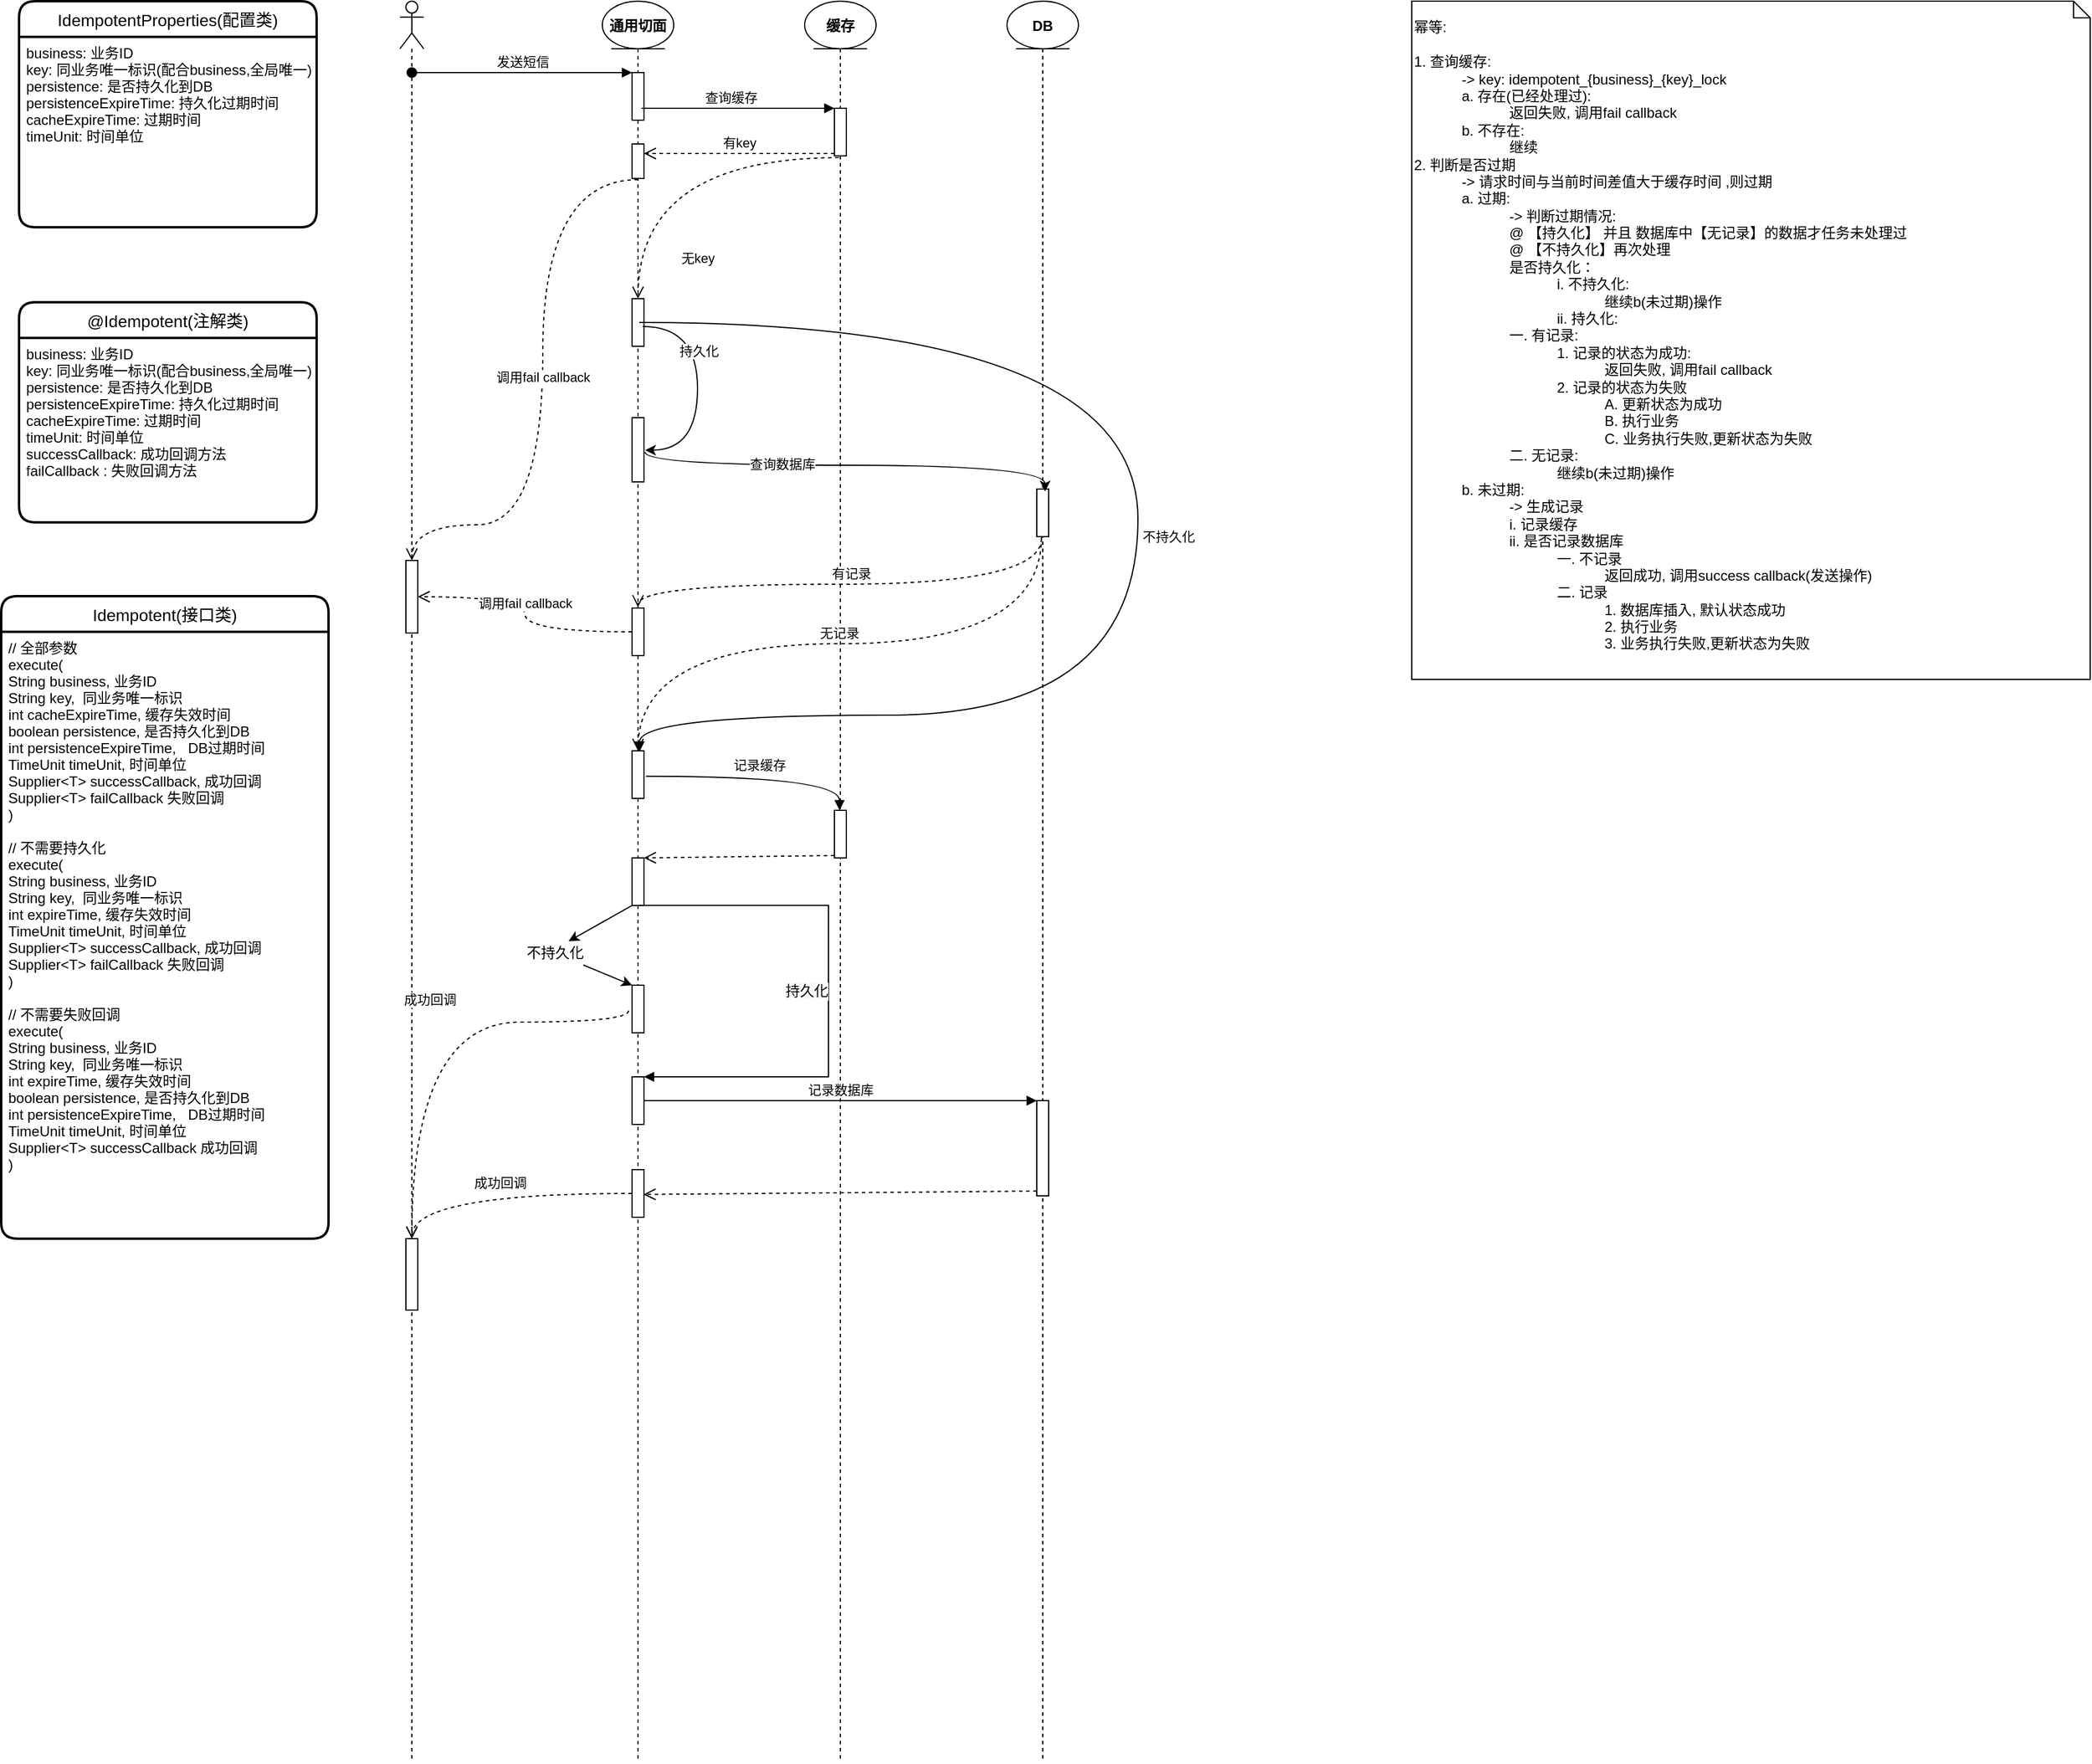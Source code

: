 <mxfile version="13.7.9" type="github">
  <diagram name="幂等" id="74e2e168-ea6b-b213-b513-2b3c1d86103e">
    <mxGraphModel dx="2062" dy="1123" grid="1" gridSize="10" guides="1" tooltips="1" connect="1" arrows="1" fold="1" page="1" pageScale="1" pageWidth="1100" pageHeight="850" background="#ffffff" math="0" shadow="0">
      <root>
        <mxCell id="0" />
        <mxCell id="1" parent="0" />
        <mxCell id="Dr7aWHiYQWJMJAfqMdh1-3" value="IdempotentProperties(配置类)" style="swimlane;childLayout=stackLayout;horizontal=1;startSize=30;horizontalStack=0;rounded=1;fontSize=14;fontStyle=0;strokeWidth=2;resizeParent=0;resizeLast=1;shadow=0;dashed=0;align=center;" parent="1" vertex="1">
          <mxGeometry x="40" y="80" width="250" height="190" as="geometry" />
        </mxCell>
        <mxCell id="Dr7aWHiYQWJMJAfqMdh1-4" value="business: 业务ID&#xa;key: 同业务唯一标识(配合business,全局唯一)&#xa;persistence: 是否持久化到DB&#xa;persistenceExpireTime: 持久化过期时间&#xa;cacheExpireTime: 过期时间&#xa;timeUnit: 时间单位&#xa;&#xa;" style="align=left;strokeColor=none;fillColor=none;spacingLeft=4;fontSize=12;verticalAlign=top;resizable=0;rotatable=0;part=1;" parent="Dr7aWHiYQWJMJAfqMdh1-3" vertex="1">
          <mxGeometry y="30" width="250" height="160" as="geometry" />
        </mxCell>
        <mxCell id="Dr7aWHiYQWJMJAfqMdh1-1" value="@Idempotent(注解类)" style="swimlane;childLayout=stackLayout;horizontal=1;startSize=30;horizontalStack=0;rounded=1;fontSize=14;fontStyle=0;strokeWidth=2;resizeParent=0;resizeLast=1;shadow=0;dashed=0;align=center;" parent="1" vertex="1">
          <mxGeometry x="40" y="333" width="250" height="185" as="geometry" />
        </mxCell>
        <mxCell id="Dr7aWHiYQWJMJAfqMdh1-2" value="business: 业务ID&#xa;key: 同业务唯一标识(配合business,全局唯一)&#xa;persistence: 是否持久化到DB&#xa;persistenceExpireTime: 持久化过期时间&#xa;cacheExpireTime: 过期时间&#xa;timeUnit: 时间单位&#xa;successCallback: 成功回调方法&#xa;failCallback : 失败回调方法&#xa;&#xa;&#xa;" style="align=left;strokeColor=none;fillColor=none;spacingLeft=4;fontSize=12;verticalAlign=top;resizable=0;rotatable=0;part=1;" parent="Dr7aWHiYQWJMJAfqMdh1-1" vertex="1">
          <mxGeometry y="30" width="250" height="155" as="geometry" />
        </mxCell>
        <mxCell id="N3oFsb0zca_vRXjRVCQ4-1" value="Idempotent(接口类)" style="swimlane;childLayout=stackLayout;horizontal=1;startSize=30;horizontalStack=0;rounded=1;fontSize=14;fontStyle=0;strokeWidth=2;resizeParent=0;resizeLast=1;shadow=0;dashed=0;align=center;" parent="1" vertex="1">
          <mxGeometry x="25" y="580" width="275" height="540" as="geometry" />
        </mxCell>
        <mxCell id="N3oFsb0zca_vRXjRVCQ4-2" value="// 全部参数&#xa;execute(&#xa;String business, 业务ID&#xa;String key,  同业务唯一标识&#xa;int cacheExpireTime, 缓存失效时间&#xa;boolean persistence, 是否持久化到DB&#xa;int persistenceExpireTime,   DB过期时间&#xa;TimeUnit timeUnit, 时间单位&#xa;Supplier&lt;T&gt; successCallback, 成功回调&#xa;Supplier&lt;T&gt; failCallback 失败回调&#xa;)&#xa;&#xa;// 不需要持久化&#xa;execute(&#xa;String business, 业务ID&#xa;String key,  同业务唯一标识&#xa;int expireTime, 缓存失效时间&#xa;TimeUnit timeUnit, 时间单位&#xa;Supplier&lt;T&gt; successCallback, 成功回调&#xa;Supplier&lt;T&gt; failCallback 失败回调&#xa;)&#xa;&#xa;// 不需要失败回调&#xa;execute(&#xa;String business, 业务ID&#xa;String key,  同业务唯一标识&#xa;int expireTime, 缓存失效时间&#xa;boolean persistence, 是否持久化到DB&#xa;int persistenceExpireTime,   DB过期时间&#xa;TimeUnit timeUnit, 时间单位&#xa;Supplier&lt;T&gt; successCallback 成功回调&#xa;)&#xa;" style="align=left;strokeColor=none;fillColor=none;spacingLeft=4;fontSize=12;verticalAlign=top;resizable=0;rotatable=0;part=1;" parent="N3oFsb0zca_vRXjRVCQ4-1" vertex="1">
          <mxGeometry y="30" width="275" height="510" as="geometry" />
        </mxCell>
        <mxCell id="N3oFsb0zca_vRXjRVCQ4-3" value="" style="shape=umlLifeline;participant=umlActor;perimeter=lifelinePerimeter;whiteSpace=wrap;html=1;container=1;collapsible=0;recursiveResize=0;verticalAlign=top;spacingTop=36;outlineConnect=0;" parent="1" vertex="1">
          <mxGeometry x="360" y="80" width="20" height="1480" as="geometry" />
        </mxCell>
        <mxCell id="N3oFsb0zca_vRXjRVCQ4-29" value="" style="html=1;points=[];perimeter=orthogonalPerimeter;" parent="N3oFsb0zca_vRXjRVCQ4-3" vertex="1">
          <mxGeometry x="5" y="470" width="10" height="61" as="geometry" />
        </mxCell>
        <mxCell id="N3oFsb0zca_vRXjRVCQ4-69" value="" style="html=1;points=[];perimeter=orthogonalPerimeter;" parent="N3oFsb0zca_vRXjRVCQ4-3" vertex="1">
          <mxGeometry x="5" y="1040" width="10" height="60" as="geometry" />
        </mxCell>
        <mxCell id="N3oFsb0zca_vRXjRVCQ4-7" value="" style="shape=umlLifeline;participant=umlEntity;perimeter=lifelinePerimeter;whiteSpace=wrap;html=1;container=1;collapsible=0;recursiveResize=0;verticalAlign=top;spacingTop=36;outlineConnect=0;" parent="1" vertex="1">
          <mxGeometry x="530" y="80" width="60" height="1480" as="geometry" />
        </mxCell>
        <mxCell id="N3oFsb0zca_vRXjRVCQ4-12" value="" style="html=1;points=[];perimeter=orthogonalPerimeter;" parent="N3oFsb0zca_vRXjRVCQ4-7" vertex="1">
          <mxGeometry x="25" y="60" width="10" height="40" as="geometry" />
        </mxCell>
        <mxCell id="N3oFsb0zca_vRXjRVCQ4-15" value="通用切面" style="text;align=center;fontStyle=1;verticalAlign=middle;spacingLeft=3;spacingRight=3;strokeColor=none;rotatable=0;points=[[0,0.5],[1,0.5]];portConstraint=eastwest;" parent="N3oFsb0zca_vRXjRVCQ4-7" vertex="1">
          <mxGeometry x="-10" y="7" width="80" height="26" as="geometry" />
        </mxCell>
        <mxCell id="N3oFsb0zca_vRXjRVCQ4-28" value="" style="html=1;points=[];perimeter=orthogonalPerimeter;" parent="N3oFsb0zca_vRXjRVCQ4-7" vertex="1">
          <mxGeometry x="25" y="120" width="10" height="29" as="geometry" />
        </mxCell>
        <mxCell id="N3oFsb0zca_vRXjRVCQ4-35" value="" style="html=1;points=[];perimeter=orthogonalPerimeter;" parent="N3oFsb0zca_vRXjRVCQ4-7" vertex="1">
          <mxGeometry x="25" y="350" width="10" height="54" as="geometry" />
        </mxCell>
        <mxCell id="N3oFsb0zca_vRXjRVCQ4-41" value="" style="html=1;points=[];perimeter=orthogonalPerimeter;" parent="N3oFsb0zca_vRXjRVCQ4-7" vertex="1">
          <mxGeometry x="25" y="510" width="10" height="40" as="geometry" />
        </mxCell>
        <mxCell id="N3oFsb0zca_vRXjRVCQ4-48" value="" style="html=1;points=[];perimeter=orthogonalPerimeter;" parent="N3oFsb0zca_vRXjRVCQ4-7" vertex="1">
          <mxGeometry x="25" y="630" width="10" height="40" as="geometry" />
        </mxCell>
        <mxCell id="N3oFsb0zca_vRXjRVCQ4-61" value="" style="html=1;points=[];perimeter=orthogonalPerimeter;" parent="N3oFsb0zca_vRXjRVCQ4-7" vertex="1">
          <mxGeometry x="25" y="720" width="10" height="40" as="geometry" />
        </mxCell>
        <mxCell id="N3oFsb0zca_vRXjRVCQ4-65" value="" style="html=1;points=[];perimeter=orthogonalPerimeter;" parent="N3oFsb0zca_vRXjRVCQ4-7" vertex="1">
          <mxGeometry x="25" y="904" width="10" height="40" as="geometry" />
        </mxCell>
        <mxCell id="N3oFsb0zca_vRXjRVCQ4-66" value="&lt;span style=&quot;font-size: 12px ; text-align: center ; background-color: rgb(248 , 249 , 250)&quot;&gt;持久化&lt;/span&gt;" style="edgeStyle=orthogonalEdgeStyle;html=1;align=left;spacingLeft=2;endArrow=block;rounded=0;entryX=1;entryY=0;exitX=0.599;exitY=0.997;exitDx=0;exitDy=0;exitPerimeter=0;" parent="N3oFsb0zca_vRXjRVCQ4-7" source="N3oFsb0zca_vRXjRVCQ4-61" target="N3oFsb0zca_vRXjRVCQ4-65" edge="1">
          <mxGeometry x="0.011" y="-40" relative="1" as="geometry">
            <mxPoint x="30" y="824" as="sourcePoint" />
            <Array as="points">
              <mxPoint x="190" y="760" />
              <mxPoint x="190" y="904" />
            </Array>
            <mxPoint as="offset" />
          </mxGeometry>
        </mxCell>
        <mxCell id="N3oFsb0zca_vRXjRVCQ4-68" value="" style="html=1;points=[];perimeter=orthogonalPerimeter;" parent="N3oFsb0zca_vRXjRVCQ4-7" vertex="1">
          <mxGeometry x="25" y="982" width="10" height="40" as="geometry" />
        </mxCell>
        <mxCell id="N3oFsb0zca_vRXjRVCQ4-97" value="" style="html=1;points=[];perimeter=orthogonalPerimeter;" parent="N3oFsb0zca_vRXjRVCQ4-7" vertex="1">
          <mxGeometry x="25" y="250" width="10" height="40" as="geometry" />
        </mxCell>
        <mxCell id="N3oFsb0zca_vRXjRVCQ4-125" value="" style="html=1;points=[];perimeter=orthogonalPerimeter;" parent="N3oFsb0zca_vRXjRVCQ4-7" vertex="1">
          <mxGeometry x="25" y="827" width="10" height="40" as="geometry" />
        </mxCell>
        <mxCell id="N3oFsb0zca_vRXjRVCQ4-131" value="" style="edgeStyle=orthogonalEdgeStyle;rounded=0;orthogonalLoop=1;jettySize=auto;html=1;exitX=0.9;exitY=0.583;exitDx=0;exitDy=0;exitPerimeter=0;entryX=1.1;entryY=0.506;entryDx=0;entryDy=0;entryPerimeter=0;curved=1;" parent="N3oFsb0zca_vRXjRVCQ4-7" source="N3oFsb0zca_vRXjRVCQ4-97" target="N3oFsb0zca_vRXjRVCQ4-35" edge="1">
          <mxGeometry relative="1" as="geometry">
            <mxPoint x="30" y="305" as="sourcePoint" />
            <mxPoint x="35" y="497" as="targetPoint" />
            <Array as="points">
              <mxPoint x="80" y="273" />
              <mxPoint x="80" y="377" />
            </Array>
          </mxGeometry>
        </mxCell>
        <mxCell id="N3oFsb0zca_vRXjRVCQ4-132" value="持久化" style="edgeLabel;html=1;align=center;verticalAlign=middle;resizable=0;points=[];" parent="N3oFsb0zca_vRXjRVCQ4-131" vertex="1" connectable="0">
          <mxGeometry x="-0.317" y="1" relative="1" as="geometry">
            <mxPoint as="offset" />
          </mxGeometry>
        </mxCell>
        <mxCell id="NTk_8b70b5YTHRILiDl3-3" value="不持久化" style="edgeStyle=orthogonalEdgeStyle;html=1;align=left;spacingLeft=2;endArrow=block;rounded=0;entryX=0.633;entryY=0.017;entryDx=0;entryDy=0;entryPerimeter=0;curved=1;" parent="N3oFsb0zca_vRXjRVCQ4-7" target="N3oFsb0zca_vRXjRVCQ4-48" edge="1">
          <mxGeometry relative="1" as="geometry">
            <mxPoint x="31" y="270" as="sourcePoint" />
            <Array as="points">
              <mxPoint x="450" y="270" />
              <mxPoint x="450" y="600" />
              <mxPoint x="31" y="600" />
            </Array>
            <mxPoint x="480" y="260" as="targetPoint" />
          </mxGeometry>
        </mxCell>
        <mxCell id="N3oFsb0zca_vRXjRVCQ4-13" value="发送短信" style="html=1;verticalAlign=bottom;startArrow=oval;endArrow=block;startSize=8;" parent="1" source="N3oFsb0zca_vRXjRVCQ4-3" target="N3oFsb0zca_vRXjRVCQ4-12" edge="1">
          <mxGeometry relative="1" as="geometry">
            <mxPoint x="490" y="180" as="sourcePoint" />
            <Array as="points">
              <mxPoint x="390" y="140" />
            </Array>
          </mxGeometry>
        </mxCell>
        <mxCell id="N3oFsb0zca_vRXjRVCQ4-19" value="" style="shape=umlLifeline;participant=umlEntity;perimeter=lifelinePerimeter;whiteSpace=wrap;html=1;container=1;collapsible=0;recursiveResize=0;verticalAlign=top;spacingTop=36;outlineConnect=0;" parent="1" vertex="1">
          <mxGeometry x="700" y="80" width="60" height="1480" as="geometry" />
        </mxCell>
        <mxCell id="N3oFsb0zca_vRXjRVCQ4-21" value="缓存" style="text;align=center;fontStyle=1;verticalAlign=middle;spacingLeft=3;spacingRight=3;strokeColor=none;rotatable=0;points=[[0,0.5],[1,0.5]];portConstraint=eastwest;" parent="N3oFsb0zca_vRXjRVCQ4-19" vertex="1">
          <mxGeometry x="-10" y="7" width="80" height="26" as="geometry" />
        </mxCell>
        <mxCell id="N3oFsb0zca_vRXjRVCQ4-25" value="" style="html=1;points=[];perimeter=orthogonalPerimeter;" parent="N3oFsb0zca_vRXjRVCQ4-19" vertex="1">
          <mxGeometry x="25" y="90" width="10" height="40" as="geometry" />
        </mxCell>
        <mxCell id="N3oFsb0zca_vRXjRVCQ4-58" value="" style="html=1;points=[];perimeter=orthogonalPerimeter;" parent="N3oFsb0zca_vRXjRVCQ4-19" vertex="1">
          <mxGeometry x="25" y="680" width="10" height="40" as="geometry" />
        </mxCell>
        <mxCell id="N3oFsb0zca_vRXjRVCQ4-22" value="" style="shape=umlLifeline;participant=umlEntity;perimeter=lifelinePerimeter;whiteSpace=wrap;html=1;container=1;collapsible=0;recursiveResize=0;verticalAlign=top;spacingTop=36;outlineConnect=0;" parent="1" vertex="1">
          <mxGeometry x="870" y="80" width="60" height="1480" as="geometry" />
        </mxCell>
        <mxCell id="N3oFsb0zca_vRXjRVCQ4-24" value="DB" style="text;align=center;fontStyle=1;verticalAlign=middle;spacingLeft=3;spacingRight=3;strokeColor=none;rotatable=0;points=[[0,0.5],[1,0.5]];portConstraint=eastwest;" parent="N3oFsb0zca_vRXjRVCQ4-22" vertex="1">
          <mxGeometry x="-10" y="7" width="80" height="26" as="geometry" />
        </mxCell>
        <mxCell id="N3oFsb0zca_vRXjRVCQ4-38" value="" style="html=1;points=[];perimeter=orthogonalPerimeter;" parent="N3oFsb0zca_vRXjRVCQ4-22" vertex="1">
          <mxGeometry x="25" y="410" width="10" height="40" as="geometry" />
        </mxCell>
        <mxCell id="N3oFsb0zca_vRXjRVCQ4-62" value="" style="html=1;points=[];perimeter=orthogonalPerimeter;" parent="N3oFsb0zca_vRXjRVCQ4-22" vertex="1">
          <mxGeometry x="25" y="924" width="10" height="80" as="geometry" />
        </mxCell>
        <mxCell id="N3oFsb0zca_vRXjRVCQ4-26" value="查询缓存" style="html=1;verticalAlign=bottom;endArrow=block;entryX=0;entryY=0;" parent="1" target="N3oFsb0zca_vRXjRVCQ4-25" edge="1">
          <mxGeometry relative="1" as="geometry">
            <mxPoint x="570" y="170" as="sourcePoint" />
            <Array as="points">
              <mxPoint x="560" y="170" />
            </Array>
          </mxGeometry>
        </mxCell>
        <mxCell id="N3oFsb0zca_vRXjRVCQ4-27" value="有key" style="html=1;verticalAlign=bottom;endArrow=open;dashed=1;endSize=8;exitX=0;exitY=0.95;" parent="1" source="N3oFsb0zca_vRXjRVCQ4-25" target="N3oFsb0zca_vRXjRVCQ4-28" edge="1">
          <mxGeometry relative="1" as="geometry">
            <mxPoint x="565" y="220" as="targetPoint" />
            <Array as="points" />
          </mxGeometry>
        </mxCell>
        <mxCell id="N3oFsb0zca_vRXjRVCQ4-30" value="调用fail callback" style="html=1;verticalAlign=bottom;endArrow=open;dashed=1;endSize=8;edgeStyle=orthogonalEdgeStyle;curved=1;" parent="1" target="N3oFsb0zca_vRXjRVCQ4-29" edge="1">
          <mxGeometry relative="1" as="geometry">
            <mxPoint x="560" y="230" as="sourcePoint" />
            <mxPoint x="480" y="230" as="targetPoint" />
            <Array as="points">
              <mxPoint x="480" y="230" />
              <mxPoint x="480" y="520" />
              <mxPoint x="370" y="520" />
            </Array>
          </mxGeometry>
        </mxCell>
        <mxCell id="N3oFsb0zca_vRXjRVCQ4-31" value="无key" style="html=1;verticalAlign=bottom;endArrow=open;dashed=1;endSize=8;edgeStyle=orthogonalEdgeStyle;curved=1;exitX=0.38;exitY=1.038;exitDx=0;exitDy=0;exitPerimeter=0;" parent="1" source="N3oFsb0zca_vRXjRVCQ4-25" target="N3oFsb0zca_vRXjRVCQ4-97" edge="1">
          <mxGeometry x="0.824" y="50" relative="1" as="geometry">
            <mxPoint x="690" y="250" as="sourcePoint" />
            <mxPoint x="570" y="260" as="targetPoint" />
            <mxPoint as="offset" />
          </mxGeometry>
        </mxCell>
        <mxCell id="N3oFsb0zca_vRXjRVCQ4-39" value="" style="edgeStyle=orthogonalEdgeStyle;curved=1;rounded=0;orthogonalLoop=1;jettySize=auto;html=1;exitX=1.1;exitY=0.537;exitDx=0;exitDy=0;exitPerimeter=0;entryX=0.7;entryY=0.05;entryDx=0;entryDy=0;entryPerimeter=0;" parent="1" source="N3oFsb0zca_vRXjRVCQ4-35" target="N3oFsb0zca_vRXjRVCQ4-38" edge="1">
          <mxGeometry relative="1" as="geometry">
            <mxPoint x="570" y="624" as="sourcePoint" />
            <mxPoint x="899" y="516" as="targetPoint" />
            <Array as="points">
              <mxPoint x="566" y="470" />
              <mxPoint x="902" y="470" />
            </Array>
          </mxGeometry>
        </mxCell>
        <mxCell id="N3oFsb0zca_vRXjRVCQ4-40" value="查询数据库" style="edgeLabel;html=1;align=center;verticalAlign=middle;resizable=0;points=[];" parent="N3oFsb0zca_vRXjRVCQ4-39" vertex="1" connectable="0">
          <mxGeometry x="-0.317" y="1" relative="1" as="geometry">
            <mxPoint as="offset" />
          </mxGeometry>
        </mxCell>
        <mxCell id="N3oFsb0zca_vRXjRVCQ4-43" value="有记录" style="html=1;verticalAlign=bottom;endArrow=open;dashed=1;endSize=8;exitX=0.392;exitY=1.042;exitDx=0;exitDy=0;exitPerimeter=0;edgeStyle=orthogonalEdgeStyle;curved=1;entryX=0.5;entryY=-0.017;entryDx=0;entryDy=0;entryPerimeter=0;" parent="1" source="N3oFsb0zca_vRXjRVCQ4-38" target="N3oFsb0zca_vRXjRVCQ4-41" edge="1">
          <mxGeometry relative="1" as="geometry">
            <mxPoint x="560.0" y="661.0" as="targetPoint" />
            <mxPoint x="720" y="661.0" as="sourcePoint" />
            <Array as="points">
              <mxPoint x="899" y="570" />
              <mxPoint x="560" y="570" />
            </Array>
          </mxGeometry>
        </mxCell>
        <mxCell id="N3oFsb0zca_vRXjRVCQ4-44" value="调用fail callback" style="html=1;verticalAlign=bottom;endArrow=open;dashed=1;endSize=8;edgeStyle=orthogonalEdgeStyle;curved=1;" parent="1" source="N3oFsb0zca_vRXjRVCQ4-41" target="N3oFsb0zca_vRXjRVCQ4-29" edge="1">
          <mxGeometry relative="1" as="geometry">
            <mxPoint x="560" y="520" as="sourcePoint" />
            <mxPoint x="450" y="510" as="targetPoint" />
            <Array as="points" />
          </mxGeometry>
        </mxCell>
        <mxCell id="N3oFsb0zca_vRXjRVCQ4-46" value="无记录" style="html=1;verticalAlign=bottom;endArrow=open;dashed=1;endSize=8;edgeStyle=orthogonalEdgeStyle;curved=1;exitX=0.392;exitY=1.008;exitDx=0;exitDy=0;exitPerimeter=0;" parent="1" source="N3oFsb0zca_vRXjRVCQ4-38" target="N3oFsb0zca_vRXjRVCQ4-48" edge="1">
          <mxGeometry relative="1" as="geometry">
            <mxPoint x="570.0" y="671" as="targetPoint" />
            <mxPoint x="908.92" y="617.68" as="sourcePoint" />
            <Array as="points" />
          </mxGeometry>
        </mxCell>
        <mxCell id="N3oFsb0zca_vRXjRVCQ4-59" value="记录缓存" style="html=1;verticalAlign=bottom;endArrow=block;entryX=0.433;entryY=0;exitX=1.167;exitY=0.533;exitDx=0;exitDy=0;exitPerimeter=0;edgeStyle=orthogonalEdgeStyle;curved=1;entryDx=0;entryDy=0;entryPerimeter=0;" parent="1" source="N3oFsb0zca_vRXjRVCQ4-48" target="N3oFsb0zca_vRXjRVCQ4-58" edge="1">
          <mxGeometry relative="1" as="geometry">
            <mxPoint x="559.5" y="794" as="sourcePoint" />
          </mxGeometry>
        </mxCell>
        <mxCell id="N3oFsb0zca_vRXjRVCQ4-60" value="" style="html=1;verticalAlign=bottom;endArrow=open;dashed=1;endSize=8;exitX=0;exitY=0.95;" parent="1" source="N3oFsb0zca_vRXjRVCQ4-58" target="N3oFsb0zca_vRXjRVCQ4-61" edge="1">
          <mxGeometry relative="1" as="geometry">
            <mxPoint x="655" y="910" as="targetPoint" />
          </mxGeometry>
        </mxCell>
        <mxCell id="N3oFsb0zca_vRXjRVCQ4-63" value="记录数据库" style="html=1;verticalAlign=bottom;endArrow=block;entryX=0;entryY=0;" parent="1" source="N3oFsb0zca_vRXjRVCQ4-65" target="N3oFsb0zca_vRXjRVCQ4-62" edge="1">
          <mxGeometry relative="1" as="geometry">
            <mxPoint x="825" y="984" as="sourcePoint" />
          </mxGeometry>
        </mxCell>
        <mxCell id="N3oFsb0zca_vRXjRVCQ4-64" value="" style="html=1;verticalAlign=bottom;endArrow=open;dashed=1;endSize=8;exitX=0;exitY=0.95;entryX=0.967;entryY=0.521;entryDx=0;entryDy=0;entryPerimeter=0;" parent="1" source="N3oFsb0zca_vRXjRVCQ4-62" target="N3oFsb0zca_vRXjRVCQ4-68" edge="1">
          <mxGeometry relative="1" as="geometry">
            <mxPoint x="600" y="1084" as="targetPoint" />
          </mxGeometry>
        </mxCell>
        <mxCell id="N3oFsb0zca_vRXjRVCQ4-74" value="成功回调" style="html=1;verticalAlign=bottom;endArrow=open;dashed=1;endSize=8;edgeStyle=orthogonalEdgeStyle;curved=1;exitX=-0.3;exitY=0.533;exitDx=0;exitDy=0;exitPerimeter=0;" parent="1" source="N3oFsb0zca_vRXjRVCQ4-125" target="N3oFsb0zca_vRXjRVCQ4-69" edge="1">
          <mxGeometry x="-0.056" y="-10" relative="1" as="geometry">
            <mxPoint x="560" y="680" as="sourcePoint" />
            <mxPoint x="375" y="941" as="targetPoint" />
            <Array as="points">
              <mxPoint x="552" y="938" />
              <mxPoint x="370" y="938" />
            </Array>
            <mxPoint as="offset" />
          </mxGeometry>
        </mxCell>
        <mxCell id="N3oFsb0zca_vRXjRVCQ4-75" value="成功回调" style="html=1;verticalAlign=bottom;endArrow=open;dashed=1;endSize=8;edgeStyle=orthogonalEdgeStyle;curved=1;" parent="1" source="N3oFsb0zca_vRXjRVCQ4-68" target="N3oFsb0zca_vRXjRVCQ4-69" edge="1">
          <mxGeometry relative="1" as="geometry">
            <mxPoint x="490" y="1030" as="sourcePoint" />
            <mxPoint x="370" y="1040" as="targetPoint" />
            <Array as="points" />
          </mxGeometry>
        </mxCell>
        <mxCell id="N3oFsb0zca_vRXjRVCQ4-127" value="不持久化" style="text;html=1;align=center;verticalAlign=middle;resizable=0;points=[];autosize=1;" parent="1" vertex="1">
          <mxGeometry x="460" y="870" width="60" height="20" as="geometry" />
        </mxCell>
        <mxCell id="N3oFsb0zca_vRXjRVCQ4-126" value="" style="rounded=0;orthogonalLoop=1;jettySize=auto;html=1;" parent="1" source="N3oFsb0zca_vRXjRVCQ4-127" target="N3oFsb0zca_vRXjRVCQ4-125" edge="1">
          <mxGeometry relative="1" as="geometry" />
        </mxCell>
        <mxCell id="N3oFsb0zca_vRXjRVCQ4-128" value="" style="rounded=0;orthogonalLoop=1;jettySize=auto;html=1;" parent="1" source="N3oFsb0zca_vRXjRVCQ4-61" target="N3oFsb0zca_vRXjRVCQ4-127" edge="1">
          <mxGeometry relative="1" as="geometry">
            <mxPoint x="1090" y="953" as="sourcePoint" />
            <mxPoint x="1090" y="1000" as="targetPoint" />
          </mxGeometry>
        </mxCell>
        <mxCell id="KF4ycY_Uz_4BZj7trhSQ-1" value="&lt;div&gt;&lt;div&gt;&lt;br&gt;&lt;/div&gt;&lt;div&gt;幂等:&lt;/div&gt;&lt;div&gt;&lt;br&gt;&lt;/div&gt;&lt;div&gt;1. 查询缓存:&lt;/div&gt;&lt;/div&gt;&lt;blockquote style=&quot;margin: 0 0 0 40px ; border: none ; padding: 0px&quot;&gt;&lt;div&gt;&lt;div&gt;-&amp;gt; key: idempotent_{business}_{key}_lock&lt;/div&gt;&lt;/div&gt;&lt;/blockquote&gt;&lt;blockquote style=&quot;margin: 0 0 0 40px ; border: none ; padding: 0px&quot;&gt;&lt;div&gt;&lt;div&gt;a. 存在(已经处理过):&amp;nbsp;&lt;/div&gt;&lt;/div&gt;&lt;/blockquote&gt;&lt;blockquote style=&quot;margin: 0 0 0 40px ; border: none ; padding: 0px&quot;&gt;&lt;blockquote style=&quot;margin: 0 0 0 40px ; border: none ; padding: 0px&quot;&gt;&lt;div&gt;&lt;div&gt;返回失败, 调用fail callback&lt;/div&gt;&lt;/div&gt;&lt;/blockquote&gt;&lt;/blockquote&gt;&lt;blockquote style=&quot;margin: 0 0 0 40px ; border: none ; padding: 0px&quot;&gt;&lt;div&gt;&lt;div&gt;b. 不存在:&lt;/div&gt;&lt;/div&gt;&lt;/blockquote&gt;&lt;blockquote style=&quot;margin: 0 0 0 40px ; border: none ; padding: 0px&quot;&gt;&lt;blockquote style=&quot;margin: 0 0 0 40px ; border: none ; padding: 0px&quot;&gt;&lt;div&gt;&lt;div&gt;继续&lt;/div&gt;&lt;/div&gt;&lt;/blockquote&gt;&lt;/blockquote&gt;&lt;div&gt;&lt;div&gt;2. 判断是否过期&lt;/div&gt;&lt;/div&gt;&lt;blockquote style=&quot;margin: 0 0 0 40px ; border: none ; padding: 0px&quot;&gt;&lt;div&gt;&lt;div&gt;-&amp;gt; 请求时间与当前时间差值大于缓存时间 ,则过期&lt;/div&gt;&lt;/div&gt;&lt;div&gt;&lt;div&gt;a. 过期:&lt;/div&gt;&lt;/div&gt;&lt;/blockquote&gt;&lt;blockquote style=&quot;margin: 0 0 0 40px ; border: none ; padding: 0px&quot;&gt;&lt;blockquote style=&quot;margin: 0 0 0 40px ; border: none ; padding: 0px&quot;&gt;&lt;div&gt;&lt;div&gt;-&amp;gt; 判断过期情况:&amp;nbsp;&lt;/div&gt;&lt;div&gt;@ 【持久化】 并且 数据库中【无记录】的数据才任务未处理过&lt;/div&gt;&lt;/div&gt;&lt;div&gt;@ 【不持久化】再次处理&lt;/div&gt;&lt;/blockquote&gt;&lt;blockquote style=&quot;margin: 0 0 0 40px ; border: none ; padding: 0px&quot;&gt;&lt;div&gt;&lt;div&gt;是否持久化：&lt;/div&gt;&lt;/div&gt;&lt;/blockquote&gt;&lt;/blockquote&gt;&lt;blockquote style=&quot;margin: 0 0 0 40px ; border: none ; padding: 0px&quot;&gt;&lt;blockquote style=&quot;margin: 0 0 0 40px ; border: none ; padding: 0px&quot;&gt;&lt;blockquote style=&quot;margin: 0 0 0 40px ; border: none ; padding: 0px&quot;&gt;&lt;div&gt;&lt;div&gt;i. 不持久化:&lt;/div&gt;&lt;/div&gt;&lt;/blockquote&gt;&lt;/blockquote&gt;&lt;blockquote style=&quot;margin: 0 0 0 40px ; border: none ; padding: 0px&quot;&gt;&lt;blockquote style=&quot;margin: 0 0 0 40px ; border: none ; padding: 0px&quot;&gt;&lt;blockquote style=&quot;margin: 0 0 0 40px ; border: none ; padding: 0px&quot;&gt;继续b(未过期)操作&lt;br&gt;&lt;/blockquote&gt;&lt;/blockquote&gt;&lt;/blockquote&gt;&lt;blockquote style=&quot;margin: 0 0 0 40px ; border: none ; padding: 0px&quot;&gt;&lt;blockquote style=&quot;margin: 0 0 0 40px ; border: none ; padding: 0px&quot;&gt;&lt;div&gt;&lt;div&gt;ii. 持久化:&lt;/div&gt;&lt;/div&gt;&lt;/blockquote&gt;&lt;/blockquote&gt;&lt;/blockquote&gt;&lt;blockquote style=&quot;margin: 0 0 0 40px ; border: none ; padding: 0px&quot;&gt;&lt;blockquote style=&quot;margin: 0 0 0 40px ; border: none ; padding: 0px&quot;&gt;&lt;div&gt;&lt;div&gt;一. 有记录:&lt;/div&gt;&lt;/div&gt;&lt;/blockquote&gt;&lt;/blockquote&gt;&lt;blockquote style=&quot;margin: 0 0 0 40px ; border: none ; padding: 0px&quot;&gt;&lt;blockquote style=&quot;margin: 0 0 0 40px ; border: none ; padding: 0px&quot;&gt;&lt;blockquote style=&quot;margin: 0 0 0 40px ; border: none ; padding: 0px&quot;&gt;&lt;div&gt;&lt;div&gt;1. 记录的状态为成功:&lt;/div&gt;&lt;/div&gt;&lt;/blockquote&gt;&lt;/blockquote&gt;&lt;blockquote style=&quot;margin: 0 0 0 40px ; border: none ; padding: 0px&quot;&gt;&lt;blockquote style=&quot;margin: 0 0 0 40px ; border: none ; padding: 0px&quot;&gt;&lt;blockquote style=&quot;margin: 0 0 0 40px ; border: none ; padding: 0px&quot;&gt;&lt;div&gt;&lt;div&gt;返回失败, 调用fail callback&lt;/div&gt;&lt;/div&gt;&lt;/blockquote&gt;&lt;/blockquote&gt;&lt;/blockquote&gt;&lt;blockquote style=&quot;margin: 0 0 0 40px ; border: none ; padding: 0px&quot;&gt;&lt;blockquote style=&quot;margin: 0 0 0 40px ; border: none ; padding: 0px&quot;&gt;&lt;div&gt;&lt;div&gt;2. 记录的状态为失败&lt;/div&gt;&lt;/div&gt;&lt;/blockquote&gt;&lt;/blockquote&gt;&lt;blockquote style=&quot;margin: 0 0 0 40px ; border: none ; padding: 0px&quot;&gt;&lt;blockquote style=&quot;margin: 0 0 0 40px ; border: none ; padding: 0px&quot;&gt;&lt;blockquote style=&quot;margin: 0 0 0 40px ; border: none ; padding: 0px&quot;&gt;&lt;div&gt;&lt;div&gt;A. 更新状态为成功&lt;/div&gt;&lt;/div&gt;&lt;/blockquote&gt;&lt;/blockquote&gt;&lt;/blockquote&gt;&lt;blockquote style=&quot;margin: 0 0 0 40px ; border: none ; padding: 0px&quot;&gt;&lt;blockquote style=&quot;margin: 0 0 0 40px ; border: none ; padding: 0px&quot;&gt;&lt;blockquote style=&quot;margin: 0 0 0 40px ; border: none ; padding: 0px&quot;&gt;&lt;div&gt;&lt;div&gt;B. 执行业务&lt;/div&gt;&lt;/div&gt;&lt;/blockquote&gt;&lt;/blockquote&gt;&lt;/blockquote&gt;&lt;blockquote style=&quot;margin: 0 0 0 40px ; border: none ; padding: 0px&quot;&gt;&lt;blockquote style=&quot;margin: 0 0 0 40px ; border: none ; padding: 0px&quot;&gt;&lt;blockquote style=&quot;margin: 0 0 0 40px ; border: none ; padding: 0px&quot;&gt;&lt;div&gt;&lt;div&gt;C. 业务执行失败,更新状态为失败&lt;/div&gt;&lt;/div&gt;&lt;/blockquote&gt;&lt;/blockquote&gt;&lt;/blockquote&gt;&lt;/blockquote&gt;&lt;blockquote style=&quot;margin: 0 0 0 40px ; border: none ; padding: 0px&quot;&gt;&lt;blockquote style=&quot;margin: 0 0 0 40px ; border: none ; padding: 0px&quot;&gt;&lt;div&gt;&lt;div&gt;二. 无记录:&lt;/div&gt;&lt;/div&gt;&lt;/blockquote&gt;&lt;/blockquote&gt;&lt;blockquote style=&quot;margin: 0 0 0 40px ; border: none ; padding: 0px&quot;&gt;&lt;blockquote style=&quot;margin: 0 0 0 40px ; border: none ; padding: 0px&quot;&gt;&lt;blockquote style=&quot;margin: 0 0 0 40px ; border: none ; padding: 0px&quot;&gt;&lt;div&gt;&lt;div&gt;继续b(未过期)操作&lt;/div&gt;&lt;/div&gt;&lt;/blockquote&gt;&lt;/blockquote&gt;&lt;/blockquote&gt;&lt;blockquote style=&quot;margin: 0 0 0 40px ; border: none ; padding: 0px&quot;&gt;&lt;div&gt;&lt;div&gt;b. 未过期:&lt;/div&gt;&lt;/div&gt;&lt;/blockquote&gt;&lt;blockquote style=&quot;margin: 0 0 0 40px ; border: none ; padding: 0px&quot;&gt;&lt;blockquote style=&quot;margin: 0 0 0 40px ; border: none ; padding: 0px&quot;&gt;&lt;div&gt;&lt;div&gt;-&amp;gt; 生成记录&lt;/div&gt;&lt;/div&gt;&lt;/blockquote&gt;&lt;blockquote style=&quot;margin: 0 0 0 40px ; border: none ; padding: 0px&quot;&gt;&lt;div&gt;&lt;div&gt;i. 记录缓存&lt;/div&gt;&lt;/div&gt;&lt;/blockquote&gt;&lt;blockquote style=&quot;margin: 0 0 0 40px ; border: none ; padding: 0px&quot;&gt;&lt;div&gt;&lt;div&gt;ii. 是否记录数据库&lt;/div&gt;&lt;/div&gt;&lt;/blockquote&gt;&lt;/blockquote&gt;&lt;blockquote style=&quot;margin: 0 0 0 40px ; border: none ; padding: 0px&quot;&gt;&lt;blockquote style=&quot;margin: 0 0 0 40px ; border: none ; padding: 0px&quot;&gt;&lt;blockquote style=&quot;margin: 0 0 0 40px ; border: none ; padding: 0px&quot;&gt;&lt;div&gt;&lt;div&gt;一. 不记录&lt;/div&gt;&lt;/div&gt;&lt;/blockquote&gt;&lt;/blockquote&gt;&lt;/blockquote&gt;&lt;blockquote style=&quot;margin: 0 0 0 40px ; border: none ; padding: 0px&quot;&gt;&lt;blockquote style=&quot;margin: 0 0 0 40px ; border: none ; padding: 0px&quot;&gt;&lt;blockquote style=&quot;margin: 0 0 0 40px ; border: none ; padding: 0px&quot;&gt;&lt;blockquote style=&quot;margin: 0 0 0 40px ; border: none ; padding: 0px&quot;&gt;&lt;div&gt;&lt;div&gt;返回成功, 调用success callback(发送操作)&lt;/div&gt;&lt;/div&gt;&lt;/blockquote&gt;&lt;/blockquote&gt;&lt;/blockquote&gt;&lt;/blockquote&gt;&lt;blockquote style=&quot;margin: 0 0 0 40px ; border: none ; padding: 0px&quot;&gt;&lt;blockquote style=&quot;margin: 0 0 0 40px ; border: none ; padding: 0px&quot;&gt;&lt;blockquote style=&quot;margin: 0 0 0 40px ; border: none ; padding: 0px&quot;&gt;&lt;div&gt;&lt;div&gt;二. 记录&lt;/div&gt;&lt;/div&gt;&lt;/blockquote&gt;&lt;/blockquote&gt;&lt;blockquote style=&quot;margin: 0 0 0 40px ; border: none ; padding: 0px&quot;&gt;&lt;blockquote style=&quot;margin: 0 0 0 40px ; border: none ; padding: 0px&quot;&gt;&lt;blockquote style=&quot;margin: 0 0 0 40px ; border: none ; padding: 0px&quot;&gt;&lt;div&gt;&lt;div&gt;1. 数据库插入, 默认状态成功&lt;/div&gt;&lt;/div&gt;&lt;/blockquote&gt;&lt;/blockquote&gt;&lt;/blockquote&gt;&lt;blockquote style=&quot;margin: 0 0 0 40px ; border: none ; padding: 0px&quot;&gt;&lt;blockquote style=&quot;margin: 0 0 0 40px ; border: none ; padding: 0px&quot;&gt;&lt;blockquote style=&quot;margin: 0 0 0 40px ; border: none ; padding: 0px&quot;&gt;&lt;div&gt;&lt;div&gt;2. 执行业务&lt;/div&gt;&lt;/div&gt;&lt;/blockquote&gt;&lt;/blockquote&gt;&lt;/blockquote&gt;&lt;blockquote style=&quot;margin: 0 0 0 40px ; border: none ; padding: 0px&quot;&gt;&lt;blockquote style=&quot;margin: 0 0 0 40px ; border: none ; padding: 0px&quot;&gt;&lt;blockquote style=&quot;margin: 0 0 0 40px ; border: none ; padding: 0px&quot;&gt;&lt;div&gt;&lt;div&gt;3. 业务执行失败,更新状态为失败&lt;/div&gt;&lt;/div&gt;&lt;/blockquote&gt;&lt;/blockquote&gt;&lt;/blockquote&gt;&lt;/blockquote&gt;&lt;div&gt;&lt;span&gt;   &lt;/span&gt;&lt;/div&gt;" style="shape=note;whiteSpace=wrap;html=1;size=14;verticalAlign=top;align=left;spacingTop=-6;" vertex="1" parent="1">
          <mxGeometry x="1210" y="80" width="570" height="570" as="geometry" />
        </mxCell>
      </root>
    </mxGraphModel>
  </diagram>
</mxfile>
